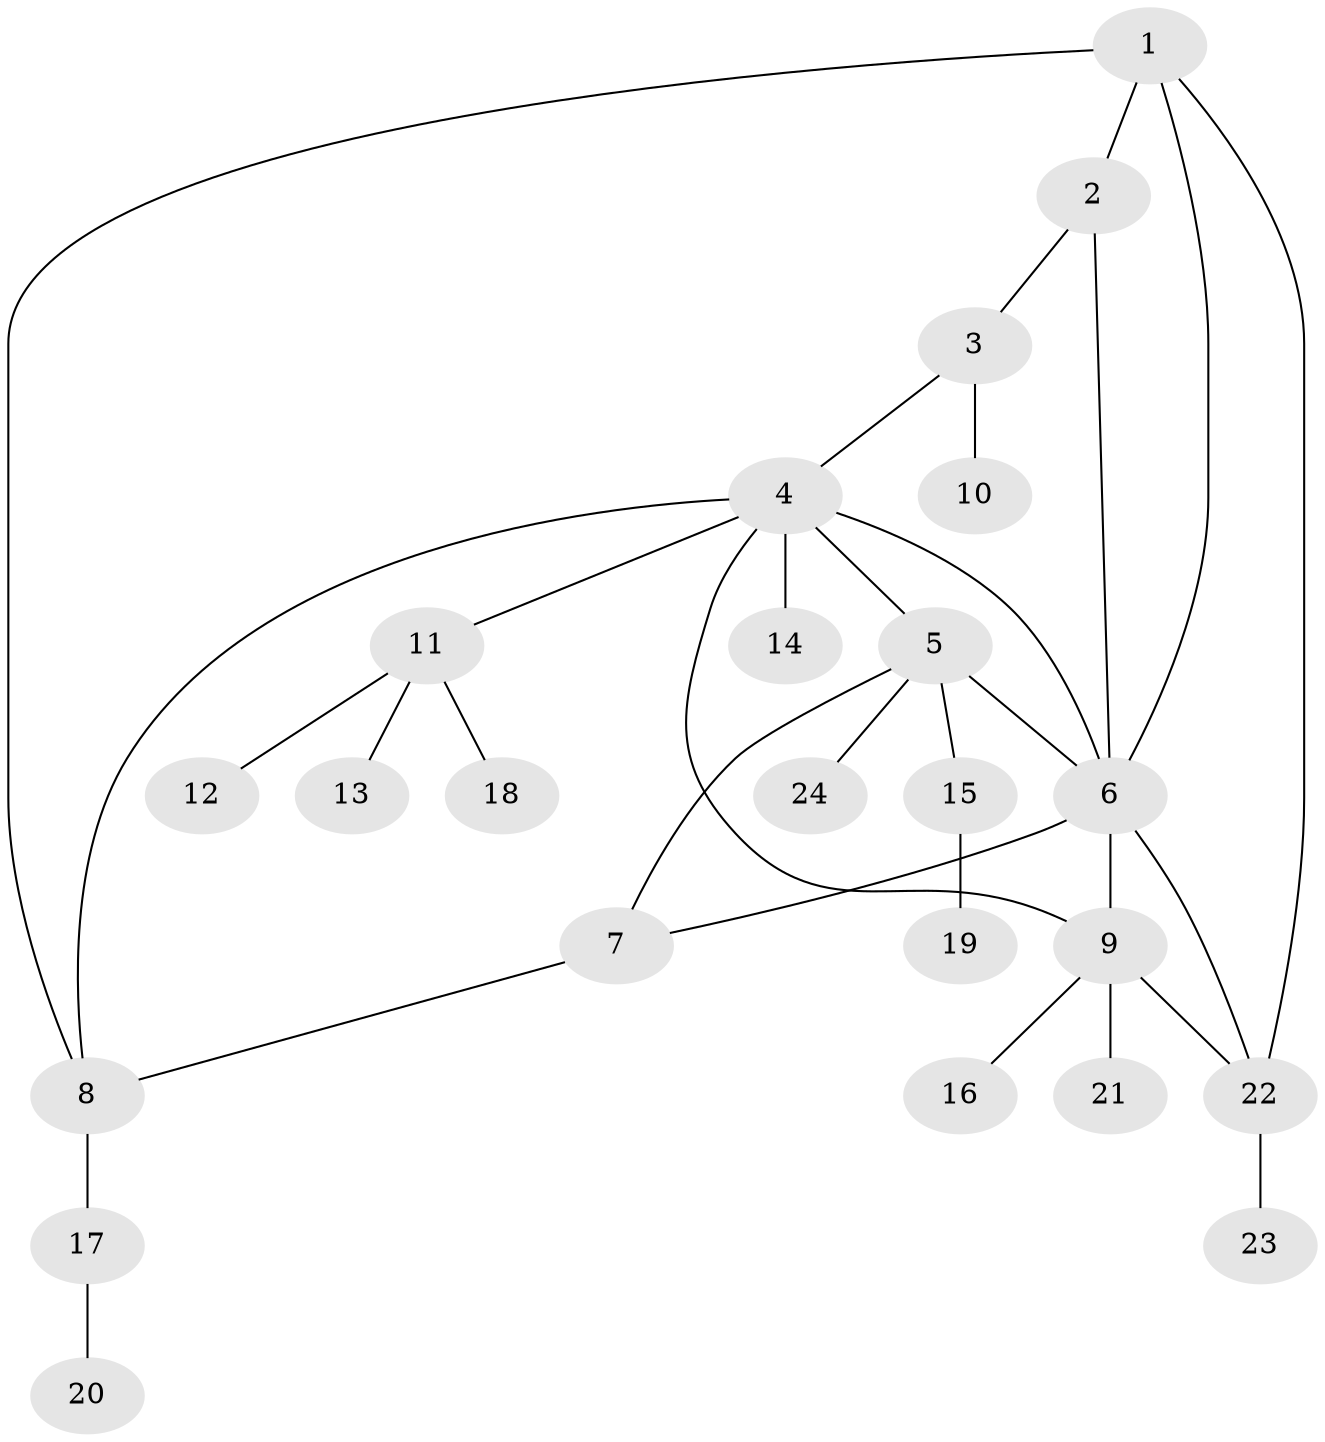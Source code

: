 // original degree distribution, {5: 0.08333333333333333, 4: 0.08333333333333333, 7: 0.0625, 8: 0.020833333333333332, 3: 0.041666666666666664, 6: 0.020833333333333332, 1: 0.5625, 2: 0.125}
// Generated by graph-tools (version 1.1) at 2025/37/03/09/25 02:37:30]
// undirected, 24 vertices, 32 edges
graph export_dot {
graph [start="1"]
  node [color=gray90,style=filled];
  1;
  2;
  3;
  4;
  5;
  6;
  7;
  8;
  9;
  10;
  11;
  12;
  13;
  14;
  15;
  16;
  17;
  18;
  19;
  20;
  21;
  22;
  23;
  24;
  1 -- 2 [weight=1.0];
  1 -- 6 [weight=1.0];
  1 -- 8 [weight=1.0];
  1 -- 22 [weight=1.0];
  2 -- 3 [weight=1.0];
  2 -- 6 [weight=1.0];
  3 -- 4 [weight=1.0];
  3 -- 10 [weight=4.0];
  4 -- 5 [weight=1.0];
  4 -- 6 [weight=1.0];
  4 -- 8 [weight=1.0];
  4 -- 9 [weight=1.0];
  4 -- 11 [weight=1.0];
  4 -- 14 [weight=2.0];
  5 -- 6 [weight=1.0];
  5 -- 7 [weight=2.0];
  5 -- 15 [weight=1.0];
  5 -- 24 [weight=1.0];
  6 -- 7 [weight=1.0];
  6 -- 9 [weight=2.0];
  6 -- 22 [weight=1.0];
  7 -- 8 [weight=1.0];
  8 -- 17 [weight=1.0];
  9 -- 16 [weight=1.0];
  9 -- 21 [weight=1.0];
  9 -- 22 [weight=1.0];
  11 -- 12 [weight=1.0];
  11 -- 13 [weight=1.0];
  11 -- 18 [weight=1.0];
  15 -- 19 [weight=2.0];
  17 -- 20 [weight=2.0];
  22 -- 23 [weight=1.0];
}
